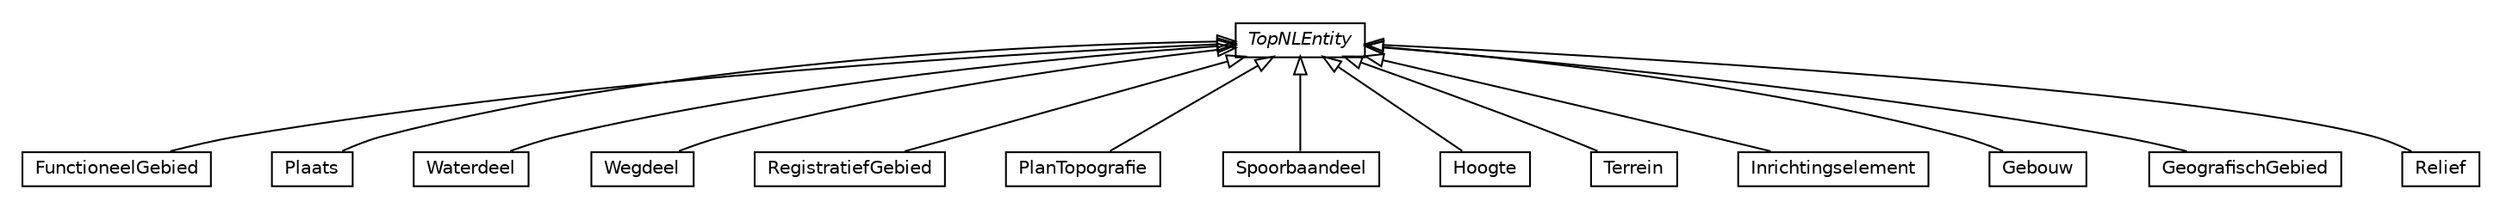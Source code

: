 #!/usr/local/bin/dot
#
# Class diagram 
# Generated by UMLGraph version R5_6-24-gf6e263 (http://www.umlgraph.org/)
#

digraph G {
	edge [fontname="Helvetica",fontsize=10,labelfontname="Helvetica",labelfontsize=10];
	node [fontname="Helvetica",fontsize=10,shape=plaintext];
	nodesep=0.25;
	ranksep=0.5;
	// nl.b3p.topnl.entities.FunctioneelGebied
	c2149 [label=<<table title="nl.b3p.topnl.entities.FunctioneelGebied" border="0" cellborder="1" cellspacing="0" cellpadding="2" port="p" href="./FunctioneelGebied.html">
		<tr><td><table border="0" cellspacing="0" cellpadding="1">
<tr><td align="center" balign="center"> FunctioneelGebied </td></tr>
		</table></td></tr>
		</table>>, URL="./FunctioneelGebied.html", fontname="Helvetica", fontcolor="black", fontsize=10.0];
	// nl.b3p.topnl.entities.Plaats
	c2150 [label=<<table title="nl.b3p.topnl.entities.Plaats" border="0" cellborder="1" cellspacing="0" cellpadding="2" port="p" href="./Plaats.html">
		<tr><td><table border="0" cellspacing="0" cellpadding="1">
<tr><td align="center" balign="center"> Plaats </td></tr>
		</table></td></tr>
		</table>>, URL="./Plaats.html", fontname="Helvetica", fontcolor="black", fontsize=10.0];
	// nl.b3p.topnl.entities.Waterdeel
	c2151 [label=<<table title="nl.b3p.topnl.entities.Waterdeel" border="0" cellborder="1" cellspacing="0" cellpadding="2" port="p" href="./Waterdeel.html">
		<tr><td><table border="0" cellspacing="0" cellpadding="1">
<tr><td align="center" balign="center"> Waterdeel </td></tr>
		</table></td></tr>
		</table>>, URL="./Waterdeel.html", fontname="Helvetica", fontcolor="black", fontsize=10.0];
	// nl.b3p.topnl.entities.Wegdeel
	c2152 [label=<<table title="nl.b3p.topnl.entities.Wegdeel" border="0" cellborder="1" cellspacing="0" cellpadding="2" port="p" href="./Wegdeel.html">
		<tr><td><table border="0" cellspacing="0" cellpadding="1">
<tr><td align="center" balign="center"> Wegdeel </td></tr>
		</table></td></tr>
		</table>>, URL="./Wegdeel.html", fontname="Helvetica", fontcolor="black", fontsize=10.0];
	// nl.b3p.topnl.entities.RegistratiefGebied
	c2153 [label=<<table title="nl.b3p.topnl.entities.RegistratiefGebied" border="0" cellborder="1" cellspacing="0" cellpadding="2" port="p" href="./RegistratiefGebied.html">
		<tr><td><table border="0" cellspacing="0" cellpadding="1">
<tr><td align="center" balign="center"> RegistratiefGebied </td></tr>
		</table></td></tr>
		</table>>, URL="./RegistratiefGebied.html", fontname="Helvetica", fontcolor="black", fontsize=10.0];
	// nl.b3p.topnl.entities.PlanTopografie
	c2154 [label=<<table title="nl.b3p.topnl.entities.PlanTopografie" border="0" cellborder="1" cellspacing="0" cellpadding="2" port="p" href="./PlanTopografie.html">
		<tr><td><table border="0" cellspacing="0" cellpadding="1">
<tr><td align="center" balign="center"> PlanTopografie </td></tr>
		</table></td></tr>
		</table>>, URL="./PlanTopografie.html", fontname="Helvetica", fontcolor="black", fontsize=10.0];
	// nl.b3p.topnl.entities.TopNLEntity
	c2155 [label=<<table title="nl.b3p.topnl.entities.TopNLEntity" border="0" cellborder="1" cellspacing="0" cellpadding="2" port="p" href="./TopNLEntity.html">
		<tr><td><table border="0" cellspacing="0" cellpadding="1">
<tr><td align="center" balign="center"><font face="Helvetica-Oblique"> TopNLEntity </font></td></tr>
		</table></td></tr>
		</table>>, URL="./TopNLEntity.html", fontname="Helvetica", fontcolor="black", fontsize=10.0];
	// nl.b3p.topnl.entities.Spoorbaandeel
	c2156 [label=<<table title="nl.b3p.topnl.entities.Spoorbaandeel" border="0" cellborder="1" cellspacing="0" cellpadding="2" port="p" href="./Spoorbaandeel.html">
		<tr><td><table border="0" cellspacing="0" cellpadding="1">
<tr><td align="center" balign="center"> Spoorbaandeel </td></tr>
		</table></td></tr>
		</table>>, URL="./Spoorbaandeel.html", fontname="Helvetica", fontcolor="black", fontsize=10.0];
	// nl.b3p.topnl.entities.Hoogte
	c2157 [label=<<table title="nl.b3p.topnl.entities.Hoogte" border="0" cellborder="1" cellspacing="0" cellpadding="2" port="p" href="./Hoogte.html">
		<tr><td><table border="0" cellspacing="0" cellpadding="1">
<tr><td align="center" balign="center"> Hoogte </td></tr>
		</table></td></tr>
		</table>>, URL="./Hoogte.html", fontname="Helvetica", fontcolor="black", fontsize=10.0];
	// nl.b3p.topnl.entities.Terrein
	c2158 [label=<<table title="nl.b3p.topnl.entities.Terrein" border="0" cellborder="1" cellspacing="0" cellpadding="2" port="p" href="./Terrein.html">
		<tr><td><table border="0" cellspacing="0" cellpadding="1">
<tr><td align="center" balign="center"> Terrein </td></tr>
		</table></td></tr>
		</table>>, URL="./Terrein.html", fontname="Helvetica", fontcolor="black", fontsize=10.0];
	// nl.b3p.topnl.entities.Inrichtingselement
	c2159 [label=<<table title="nl.b3p.topnl.entities.Inrichtingselement" border="0" cellborder="1" cellspacing="0" cellpadding="2" port="p" href="./Inrichtingselement.html">
		<tr><td><table border="0" cellspacing="0" cellpadding="1">
<tr><td align="center" balign="center"> Inrichtingselement </td></tr>
		</table></td></tr>
		</table>>, URL="./Inrichtingselement.html", fontname="Helvetica", fontcolor="black", fontsize=10.0];
	// nl.b3p.topnl.entities.Gebouw
	c2160 [label=<<table title="nl.b3p.topnl.entities.Gebouw" border="0" cellborder="1" cellspacing="0" cellpadding="2" port="p" href="./Gebouw.html">
		<tr><td><table border="0" cellspacing="0" cellpadding="1">
<tr><td align="center" balign="center"> Gebouw </td></tr>
		</table></td></tr>
		</table>>, URL="./Gebouw.html", fontname="Helvetica", fontcolor="black", fontsize=10.0];
	// nl.b3p.topnl.entities.GeografischGebied
	c2161 [label=<<table title="nl.b3p.topnl.entities.GeografischGebied" border="0" cellborder="1" cellspacing="0" cellpadding="2" port="p" href="./GeografischGebied.html">
		<tr><td><table border="0" cellspacing="0" cellpadding="1">
<tr><td align="center" balign="center"> GeografischGebied </td></tr>
		</table></td></tr>
		</table>>, URL="./GeografischGebied.html", fontname="Helvetica", fontcolor="black", fontsize=10.0];
	// nl.b3p.topnl.entities.Relief
	c2162 [label=<<table title="nl.b3p.topnl.entities.Relief" border="0" cellborder="1" cellspacing="0" cellpadding="2" port="p" href="./Relief.html">
		<tr><td><table border="0" cellspacing="0" cellpadding="1">
<tr><td align="center" balign="center"> Relief </td></tr>
		</table></td></tr>
		</table>>, URL="./Relief.html", fontname="Helvetica", fontcolor="black", fontsize=10.0];
	//nl.b3p.topnl.entities.FunctioneelGebied extends nl.b3p.topnl.entities.TopNLEntity
	c2155:p -> c2149:p [dir=back,arrowtail=empty];
	//nl.b3p.topnl.entities.Plaats extends nl.b3p.topnl.entities.TopNLEntity
	c2155:p -> c2150:p [dir=back,arrowtail=empty];
	//nl.b3p.topnl.entities.Waterdeel extends nl.b3p.topnl.entities.TopNLEntity
	c2155:p -> c2151:p [dir=back,arrowtail=empty];
	//nl.b3p.topnl.entities.Wegdeel extends nl.b3p.topnl.entities.TopNLEntity
	c2155:p -> c2152:p [dir=back,arrowtail=empty];
	//nl.b3p.topnl.entities.RegistratiefGebied extends nl.b3p.topnl.entities.TopNLEntity
	c2155:p -> c2153:p [dir=back,arrowtail=empty];
	//nl.b3p.topnl.entities.PlanTopografie extends nl.b3p.topnl.entities.TopNLEntity
	c2155:p -> c2154:p [dir=back,arrowtail=empty];
	//nl.b3p.topnl.entities.Spoorbaandeel extends nl.b3p.topnl.entities.TopNLEntity
	c2155:p -> c2156:p [dir=back,arrowtail=empty];
	//nl.b3p.topnl.entities.Hoogte extends nl.b3p.topnl.entities.TopNLEntity
	c2155:p -> c2157:p [dir=back,arrowtail=empty];
	//nl.b3p.topnl.entities.Terrein extends nl.b3p.topnl.entities.TopNLEntity
	c2155:p -> c2158:p [dir=back,arrowtail=empty];
	//nl.b3p.topnl.entities.Inrichtingselement extends nl.b3p.topnl.entities.TopNLEntity
	c2155:p -> c2159:p [dir=back,arrowtail=empty];
	//nl.b3p.topnl.entities.Gebouw extends nl.b3p.topnl.entities.TopNLEntity
	c2155:p -> c2160:p [dir=back,arrowtail=empty];
	//nl.b3p.topnl.entities.GeografischGebied extends nl.b3p.topnl.entities.TopNLEntity
	c2155:p -> c2161:p [dir=back,arrowtail=empty];
	//nl.b3p.topnl.entities.Relief extends nl.b3p.topnl.entities.TopNLEntity
	c2155:p -> c2162:p [dir=back,arrowtail=empty];
}

